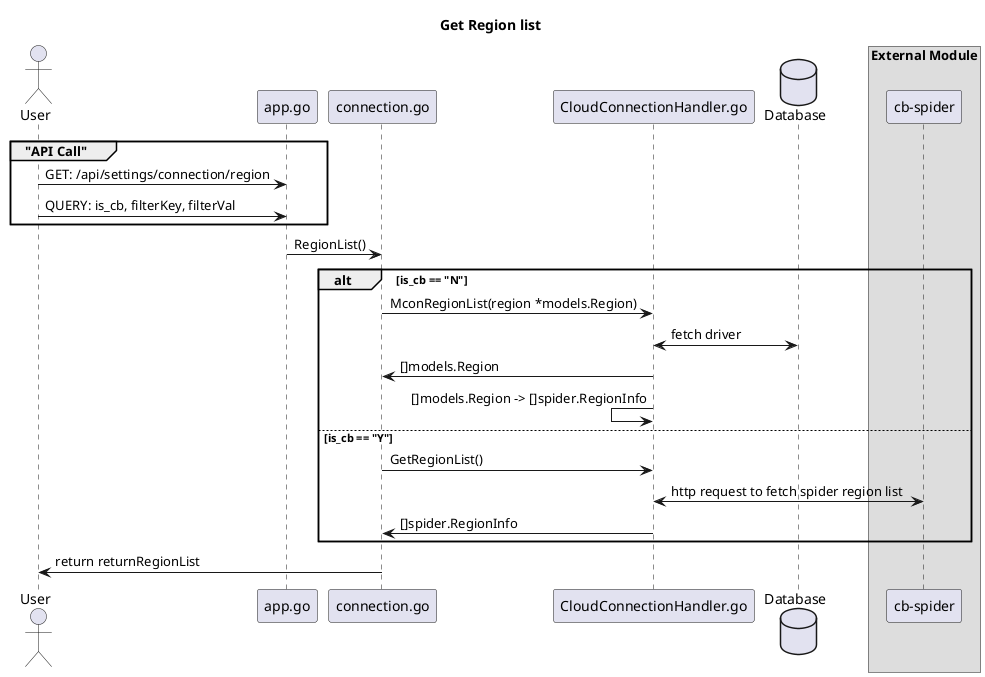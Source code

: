 @startuml

title "Get Region list"

actor User as user

participant "app.go" as app
participant "connection.go" as route
participant "CloudConnectionHandler.go" as handler
database Database as DB

box "External Module"
participant "cb-spider" as spider
end box

group  "API Call"
user    -> app : GET: /api/settings/connection/region
user    -> app : QUERY: is_cb, filterKey, filterVal
end
app     -> route: RegionList()
alt is_cb == "N"
    route     -> handler: MconRegionList(region *models.Region)
    handler <-> DB: fetch driver
    route <- handler: []models.Region
    handler <- handler: []models.Region -> []spider.RegionInfo
else is_cb == "Y"
    route   -> handler: GetRegionList()
    handler <-> spider: http request to fetch spider region list
    route <- handler: []spider.RegionInfo
end

user <- route:  return returnRegionList




@enduml
